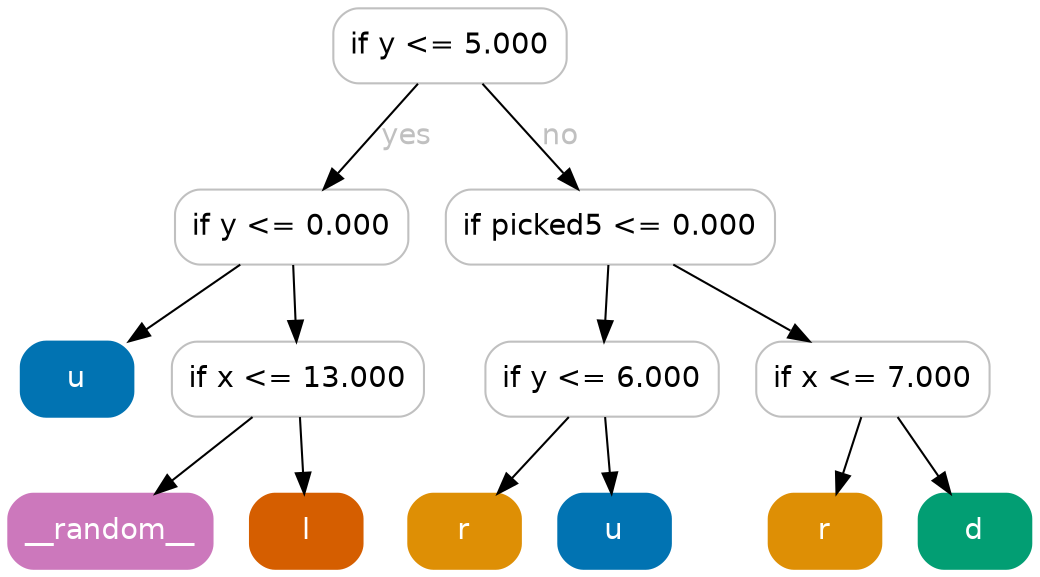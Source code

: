 digraph Tree {
	graph [bb="0,0,491,269"];
	node [color=gray,
		fillcolor=white,
		fontname=helvetica,
		label="\N",
		shape=box,
		style="filled, rounded"
	];
	edge [fontname=helvetica];
	0	[height=0.5,
		label="if y <= 5.000",
		pos="212,251",
		width=1.5556];
	1	[height=0.5,
		label="if y <= 0.000",
		pos="136,164",
		width=1.5556];
	0 -> 1	[fontcolor=gray,
		label=yes,
		lp="191.5,207.5",
		pos="e,151.36,182.18 196.62,232.8 185.6,220.47 170.58,203.68 158.25,189.89"];
	6	[height=0.5,
		label="if picked5 <= 0.000",
		pos="289,164",
		width=2.1944];
	0 -> 6	[fontcolor=gray,
		label=no,
		lp="265,207.5",
		pos="e,273.44,182.18 227.58,232.8 238.75,220.47 253.96,203.68 266.45,189.89"];
	2	[color="#0173b2",
		fillcolor="#0173b2",
		fontcolor=white,
		height=0.5,
		label=u,
		pos="33,91",
		width=0.75];
	1 -> 2	[fontcolor=gray,
		pos="e,57.827,109.11 111.33,145.99 97.797,136.67 80.836,124.97 66.16,114.86"];
	3	[height=0.5,
		label="if x <= 13.000",
		pos="139,91",
		width=1.6806];
	1 -> 3	[fontcolor=gray,
		pos="e,138.28,109.03 136.73,145.81 137.07,137.79 137.48,128.05 137.86,119.07"];
	4	[color="#cc78bc",
		fillcolor="#cc78bc",
		fontcolor=white,
		height=0.5,
		label=__random__,
		pos="49,18",
		width=1.3611];
	3 -> 4	[fontcolor=gray,
		pos="e,70.586,36.029 117.21,72.813 105.61,63.656 91.161,52.26 78.555,42.316"];
	5	[color="#d55e00",
		fillcolor="#d55e00",
		fontcolor=white,
		height=0.5,
		label=l,
		pos="143,18",
		width=0.75];
	3 -> 5	[fontcolor=gray,
		pos="e,142.04,36.029 139.97,72.813 140.42,64.789 140.97,55.047 141.47,46.069"];
	7	[height=0.5,
		label="if y <= 6.000",
		pos="285,91",
		width=1.5556];
	6 -> 7	[fontcolor=gray,
		pos="e,285.96,109.03 288.03,145.81 287.58,137.79 287.03,128.05 286.53,119.07"];
	10	[height=0.5,
		label="if x <= 7.000",
		pos="415,91",
		width=1.5556];
	6 -> 10	[fontcolor=gray,
		pos="e,384.63,109.11 319.18,145.99 336.04,136.49 357.26,124.54 375.44,114.29"];
	8	[color="#de8f05",
		fillcolor="#de8f05",
		fontcolor=white,
		height=0.5,
		label=r,
		pos="219,18",
		width=0.75];
	7 -> 8	[fontcolor=gray,
		pos="e,234.83,36.029 269.02,72.813 260.84,64.005 250.72,53.125 241.74,43.458"];
	9	[color="#0173b2",
		fillcolor="#0173b2",
		fontcolor=white,
		height=0.5,
		label=u,
		pos="291,18",
		width=0.75];
	7 -> 9	[fontcolor=gray,
		pos="e,289.56,36.029 286.45,72.813 287.13,64.789 287.95,55.047 288.71,46.069"];
	11	[color="#de8f05",
		fillcolor="#de8f05",
		fontcolor=white,
		height=0.5,
		label=r,
		pos="392,18",
		width=0.75];
	10 -> 11	[fontcolor=gray,
		pos="e,397.52,36.029 409.43,72.813 406.8,64.702 403.61,54.836 400.67,45.777"];
	12	[color="#029e73",
		fillcolor="#029e73",
		fontcolor=white,
		height=0.5,
		label=d,
		pos="464,18",
		width=0.75];
	10 -> 12	[fontcolor=gray,
		pos="e,452.25,36.029 426.86,72.813 432.76,64.266 440,53.769 446.52,44.323"];
}
